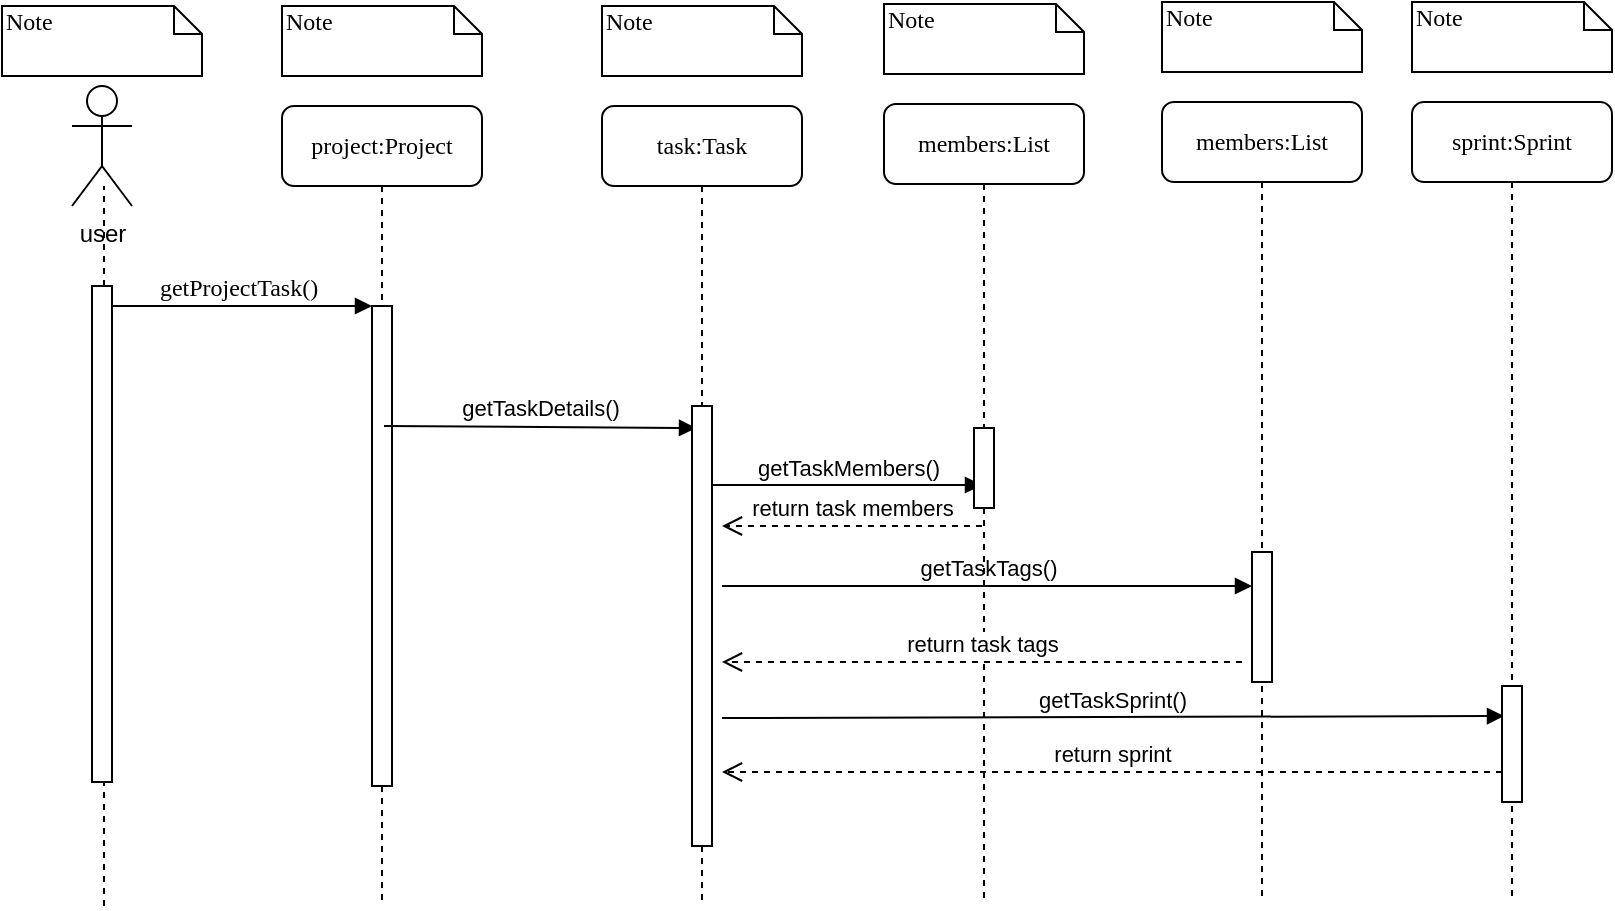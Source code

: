 <mxfile version="10.6.7" type="device"><diagram name="Page-1" id="13e1069c-82ec-6db2-03f1-153e76fe0fe0"><mxGraphModel dx="1394" dy="755" grid="1" gridSize="10" guides="1" tooltips="1" connect="1" arrows="1" fold="1" page="1" pageScale="1" pageWidth="1100" pageHeight="850" background="#ffffff" math="0" shadow="0"><root><mxCell id="0"/><mxCell id="1" parent="0"/><mxCell id="Id50xaBQNgCprfB8mcaf-1" value="project:Project&lt;br&gt;" style="shape=umlLifeline;perimeter=lifelinePerimeter;whiteSpace=wrap;html=1;container=1;collapsible=0;recursiveResize=0;outlineConnect=0;rounded=1;shadow=0;comic=0;labelBackgroundColor=none;strokeColor=#000000;strokeWidth=1;fillColor=#FFFFFF;fontFamily=Verdana;fontSize=12;fontColor=#000000;align=center;" vertex="1" parent="1"><mxGeometry x="220" y="252" width="100" height="400" as="geometry"/></mxCell><mxCell id="Id50xaBQNgCprfB8mcaf-2" value="" style="html=1;points=[];perimeter=orthogonalPerimeter;rounded=0;shadow=0;comic=0;labelBackgroundColor=none;strokeColor=#000000;strokeWidth=1;fillColor=#FFFFFF;fontFamily=Verdana;fontSize=12;fontColor=#000000;align=center;" vertex="1" parent="Id50xaBQNgCprfB8mcaf-1"><mxGeometry x="45" y="100" width="10" height="240" as="geometry"/></mxCell><mxCell id="Id50xaBQNgCprfB8mcaf-21" value="getTaskDetails()" style="html=1;verticalAlign=bottom;endArrow=block;entryX=0.1;entryY=0.1;entryDx=0;entryDy=0;entryPerimeter=0;" edge="1" parent="Id50xaBQNgCprfB8mcaf-1"><mxGeometry width="80" relative="1" as="geometry"><mxPoint x="51" y="160" as="sourcePoint"/><mxPoint x="207" y="161" as="targetPoint"/></mxGeometry></mxCell><mxCell id="Id50xaBQNgCprfB8mcaf-3" value="task:Task&lt;br&gt;" style="shape=umlLifeline;perimeter=lifelinePerimeter;whiteSpace=wrap;html=1;container=1;collapsible=0;recursiveResize=0;outlineConnect=0;rounded=1;shadow=0;comic=0;labelBackgroundColor=none;strokeColor=#000000;strokeWidth=1;fillColor=#FFFFFF;fontFamily=Verdana;fontSize=12;fontColor=#000000;align=center;" vertex="1" parent="1"><mxGeometry x="380" y="252" width="100" height="400" as="geometry"/></mxCell><mxCell id="Id50xaBQNgCprfB8mcaf-4" value="" style="html=1;points=[];perimeter=orthogonalPerimeter;rounded=0;shadow=0;comic=0;labelBackgroundColor=none;strokeColor=#000000;strokeWidth=1;fillColor=#FFFFFF;fontFamily=Verdana;fontSize=12;fontColor=#000000;align=center;" vertex="1" parent="Id50xaBQNgCprfB8mcaf-3"><mxGeometry x="45" y="150" width="10" height="220" as="geometry"/></mxCell><mxCell id="Id50xaBQNgCprfB8mcaf-30" value="getTaskMembers()" style="html=1;verticalAlign=bottom;endArrow=block;" edge="1" parent="Id50xaBQNgCprfB8mcaf-3"><mxGeometry width="80" relative="1" as="geometry"><mxPoint x="55" y="189.5" as="sourcePoint"/><mxPoint x="190" y="189.5" as="targetPoint"/></mxGeometry></mxCell><mxCell id="Id50xaBQNgCprfB8mcaf-36" value="getTaskTags()" style="html=1;verticalAlign=bottom;endArrow=block;" edge="1" parent="Id50xaBQNgCprfB8mcaf-3" target="Id50xaBQNgCprfB8mcaf-34"><mxGeometry width="80" relative="1" as="geometry"><mxPoint x="60" y="240" as="sourcePoint"/><mxPoint x="140" y="240" as="targetPoint"/></mxGeometry></mxCell><mxCell id="Id50xaBQNgCprfB8mcaf-49" value="getTaskSprint()" style="html=1;verticalAlign=bottom;endArrow=block;entryX=0.1;entryY=0.259;entryDx=0;entryDy=0;entryPerimeter=0;" edge="1" parent="Id50xaBQNgCprfB8mcaf-3" target="Id50xaBQNgCprfB8mcaf-39"><mxGeometry width="80" relative="1" as="geometry"><mxPoint x="60" y="306" as="sourcePoint"/><mxPoint x="140" y="306" as="targetPoint"/></mxGeometry></mxCell><mxCell id="Id50xaBQNgCprfB8mcaf-5" value="getProjectTask()&lt;br&gt;" style="html=1;verticalAlign=bottom;endArrow=block;entryX=0;entryY=0;labelBackgroundColor=none;fontFamily=Verdana;fontSize=12;edgeStyle=elbowEdgeStyle;elbow=vertical;" edge="1" parent="1" target="Id50xaBQNgCprfB8mcaf-2"><mxGeometry relative="1" as="geometry"><mxPoint x="130" y="352" as="sourcePoint"/></mxGeometry></mxCell><mxCell id="Id50xaBQNgCprfB8mcaf-7" value="Note" style="shape=note;whiteSpace=wrap;html=1;size=14;verticalAlign=top;align=left;spacingTop=-6;rounded=0;shadow=0;comic=0;labelBackgroundColor=none;strokeColor=#000000;strokeWidth=1;fillColor=#FFFFFF;fontFamily=Verdana;fontSize=12;fontColor=#000000;" vertex="1" parent="1"><mxGeometry x="80" y="202" width="100" height="35" as="geometry"/></mxCell><mxCell id="Id50xaBQNgCprfB8mcaf-8" value="Note" style="shape=note;whiteSpace=wrap;html=1;size=14;verticalAlign=top;align=left;spacingTop=-6;rounded=0;shadow=0;comic=0;labelBackgroundColor=none;strokeColor=#000000;strokeWidth=1;fillColor=#FFFFFF;fontFamily=Verdana;fontSize=12;fontColor=#000000;" vertex="1" parent="1"><mxGeometry x="220" y="202" width="100" height="35" as="geometry"/></mxCell><mxCell id="Id50xaBQNgCprfB8mcaf-9" value="Note" style="shape=note;whiteSpace=wrap;html=1;size=14;verticalAlign=top;align=left;spacingTop=-6;rounded=0;shadow=0;comic=0;labelBackgroundColor=none;strokeColor=#000000;strokeWidth=1;fillColor=#FFFFFF;fontFamily=Verdana;fontSize=12;fontColor=#000000;" vertex="1" parent="1"><mxGeometry x="380" y="202" width="100" height="35" as="geometry"/></mxCell><mxCell id="Id50xaBQNgCprfB8mcaf-10" value="" style="endArrow=none;dashed=1;html=1;" edge="1" parent="1" source="Id50xaBQNgCprfB8mcaf-17"><mxGeometry width="50" height="50" relative="1" as="geometry"><mxPoint x="131" y="832" as="sourcePoint"/><mxPoint x="131" y="292" as="targetPoint"/></mxGeometry></mxCell><mxCell id="Id50xaBQNgCprfB8mcaf-11" value="user&lt;br&gt;" style="shape=umlActor;html=1;verticalLabelPosition=bottom;verticalAlign=top;align=center;" vertex="1" parent="1"><mxGeometry x="115" y="242" width="30" height="60" as="geometry"/></mxCell><mxCell id="Id50xaBQNgCprfB8mcaf-17" value="" style="html=1;points=[];perimeter=orthogonalPerimeter;" vertex="1" parent="1"><mxGeometry x="125" y="342" width="10" height="248" as="geometry"/></mxCell><mxCell id="Id50xaBQNgCprfB8mcaf-18" value="" style="endArrow=none;dashed=1;html=1;" edge="1" parent="1" target="Id50xaBQNgCprfB8mcaf-17"><mxGeometry width="50" height="50" relative="1" as="geometry"><mxPoint x="131" y="652" as="sourcePoint"/><mxPoint x="131" y="292" as="targetPoint"/></mxGeometry></mxCell><mxCell id="Id50xaBQNgCprfB8mcaf-25" value="members:List&lt;br&gt;" style="shape=umlLifeline;perimeter=lifelinePerimeter;whiteSpace=wrap;html=1;container=1;collapsible=0;recursiveResize=0;outlineConnect=0;rounded=1;shadow=0;comic=0;labelBackgroundColor=none;strokeColor=#000000;strokeWidth=1;fillColor=#FFFFFF;fontFamily=Verdana;fontSize=12;fontColor=#000000;align=center;" vertex="1" parent="1"><mxGeometry x="521" y="251" width="100" height="400" as="geometry"/></mxCell><mxCell id="Id50xaBQNgCprfB8mcaf-26" value="" style="html=1;points=[];perimeter=orthogonalPerimeter;rounded=0;shadow=0;comic=0;labelBackgroundColor=none;strokeColor=#000000;strokeWidth=1;fillColor=#FFFFFF;fontFamily=Verdana;fontSize=12;fontColor=#000000;align=center;" vertex="1" parent="Id50xaBQNgCprfB8mcaf-25"><mxGeometry x="45" y="162" width="10" height="40" as="geometry"/></mxCell><mxCell id="Id50xaBQNgCprfB8mcaf-27" value="Note" style="shape=note;whiteSpace=wrap;html=1;size=14;verticalAlign=top;align=left;spacingTop=-6;rounded=0;shadow=0;comic=0;labelBackgroundColor=none;strokeColor=#000000;strokeWidth=1;fillColor=#FFFFFF;fontFamily=Verdana;fontSize=12;fontColor=#000000;" vertex="1" parent="1"><mxGeometry x="521" y="201" width="100" height="35" as="geometry"/></mxCell><mxCell id="Id50xaBQNgCprfB8mcaf-32" value="return task members" style="html=1;verticalAlign=bottom;endArrow=open;dashed=1;endSize=8;" edge="1" parent="1"><mxGeometry relative="1" as="geometry"><mxPoint x="570" y="462" as="sourcePoint"/><mxPoint x="440" y="462" as="targetPoint"/></mxGeometry></mxCell><mxCell id="Id50xaBQNgCprfB8mcaf-33" value="members:List&lt;br&gt;" style="shape=umlLifeline;perimeter=lifelinePerimeter;whiteSpace=wrap;html=1;container=1;collapsible=0;recursiveResize=0;outlineConnect=0;rounded=1;shadow=0;comic=0;labelBackgroundColor=none;strokeColor=#000000;strokeWidth=1;fillColor=#FFFFFF;fontFamily=Verdana;fontSize=12;fontColor=#000000;align=center;" vertex="1" parent="1"><mxGeometry x="660" y="250" width="100" height="400" as="geometry"/></mxCell><mxCell id="Id50xaBQNgCprfB8mcaf-34" value="" style="html=1;points=[];perimeter=orthogonalPerimeter;rounded=0;shadow=0;comic=0;labelBackgroundColor=none;strokeColor=#000000;strokeWidth=1;fillColor=#FFFFFF;fontFamily=Verdana;fontSize=12;fontColor=#000000;align=center;" vertex="1" parent="Id50xaBQNgCprfB8mcaf-33"><mxGeometry x="45" y="225" width="10" height="65" as="geometry"/></mxCell><mxCell id="Id50xaBQNgCprfB8mcaf-47" value="return sprint" style="html=1;verticalAlign=bottom;endArrow=open;dashed=1;endSize=8;" edge="1" parent="Id50xaBQNgCprfB8mcaf-33"><mxGeometry relative="1" as="geometry"><mxPoint x="170" y="335" as="sourcePoint"/><mxPoint x="-220" y="335" as="targetPoint"/></mxGeometry></mxCell><mxCell id="Id50xaBQNgCprfB8mcaf-35" value="Note" style="shape=note;whiteSpace=wrap;html=1;size=14;verticalAlign=top;align=left;spacingTop=-6;rounded=0;shadow=0;comic=0;labelBackgroundColor=none;strokeColor=#000000;strokeWidth=1;fillColor=#FFFFFF;fontFamily=Verdana;fontSize=12;fontColor=#000000;" vertex="1" parent="1"><mxGeometry x="660" y="200" width="100" height="35" as="geometry"/></mxCell><mxCell id="Id50xaBQNgCprfB8mcaf-37" value="return task tags" style="html=1;verticalAlign=bottom;endArrow=open;dashed=1;endSize=8;" edge="1" parent="1"><mxGeometry relative="1" as="geometry"><mxPoint x="700" y="530" as="sourcePoint"/><mxPoint x="440" y="530" as="targetPoint"/></mxGeometry></mxCell><mxCell id="Id50xaBQNgCprfB8mcaf-38" value="sprint:Sprint&lt;br&gt;" style="shape=umlLifeline;perimeter=lifelinePerimeter;whiteSpace=wrap;html=1;container=1;collapsible=0;recursiveResize=0;outlineConnect=0;rounded=1;shadow=0;comic=0;labelBackgroundColor=none;strokeColor=#000000;strokeWidth=1;fillColor=#FFFFFF;fontFamily=Verdana;fontSize=12;fontColor=#000000;align=center;" vertex="1" parent="1"><mxGeometry x="785" y="250" width="100" height="400" as="geometry"/></mxCell><mxCell id="Id50xaBQNgCprfB8mcaf-39" value="" style="html=1;points=[];perimeter=orthogonalPerimeter;rounded=0;shadow=0;comic=0;labelBackgroundColor=none;strokeColor=#000000;strokeWidth=1;fillColor=#FFFFFF;fontFamily=Verdana;fontSize=12;fontColor=#000000;align=center;" vertex="1" parent="Id50xaBQNgCprfB8mcaf-38"><mxGeometry x="45" y="292" width="10" height="58" as="geometry"/></mxCell><mxCell id="Id50xaBQNgCprfB8mcaf-40" value="Note" style="shape=note;whiteSpace=wrap;html=1;size=14;verticalAlign=top;align=left;spacingTop=-6;rounded=0;shadow=0;comic=0;labelBackgroundColor=none;strokeColor=#000000;strokeWidth=1;fillColor=#FFFFFF;fontFamily=Verdana;fontSize=12;fontColor=#000000;" vertex="1" parent="1"><mxGeometry x="785" y="200" width="100" height="35" as="geometry"/></mxCell></root></mxGraphModel></diagram></mxfile>